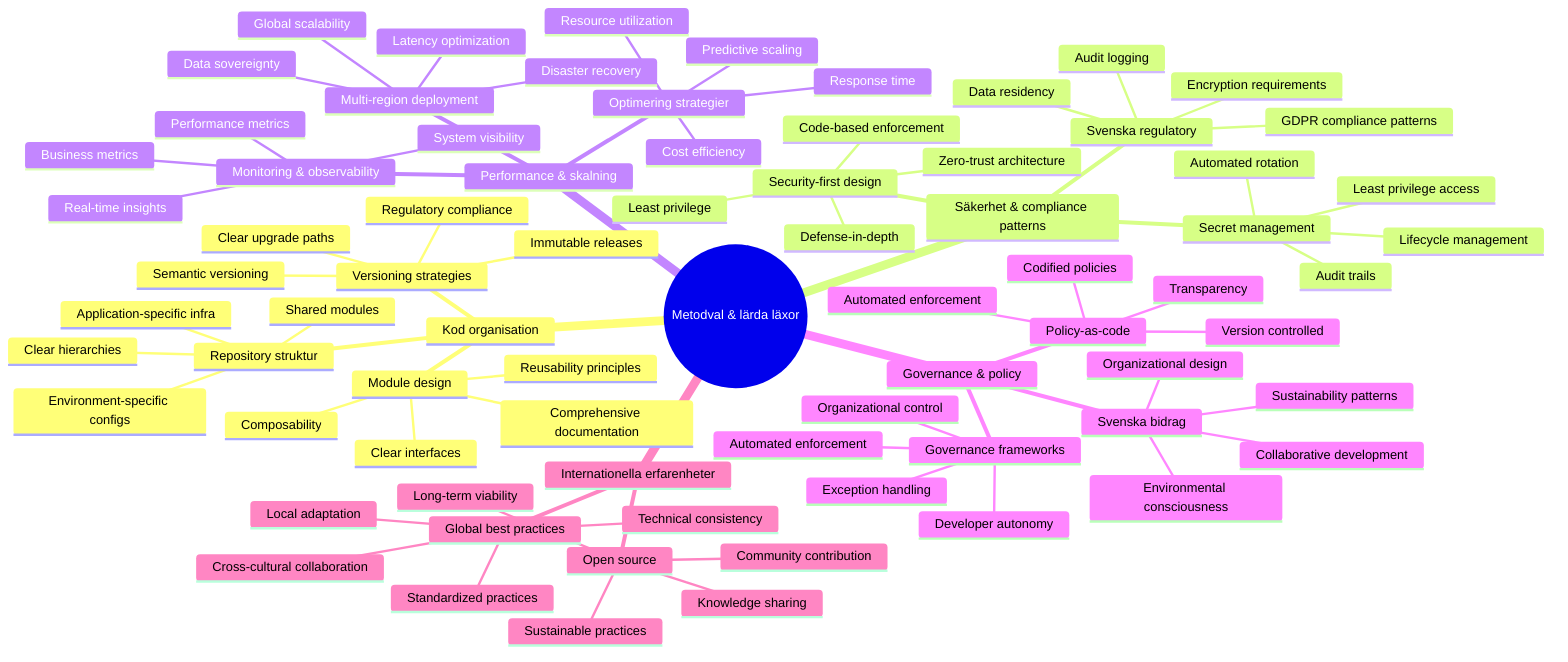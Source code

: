 mindmap
  root((Metodval & lärda läxor))
    Kod organisation
      Repository struktur
        Shared modules
        Environment-specific configs
        Application-specific infra
        Clear hierarchies
      Module design
        Reusability principles
        Composability
        Clear interfaces
        Comprehensive documentation
      Versioning strategies
        Semantic versioning
        Immutable releases
        Clear upgrade paths
        Regulatory compliance
    Säkerhet & compliance patterns
      Security-first design
        Defense-in-depth
        Least privilege
        Zero-trust architecture
        Code-based enforcement
      Svenska regulatory
        GDPR compliance patterns
        Data residency
        Encryption requirements
        Audit logging
      Secret management
        Automated rotation
        Audit trails
        Least privilege access
        Lifecycle management
    Performance & skalning
      Optimering strategier
        Cost efficiency
        Resource utilization
        Response time
        Predictive scaling
      Multi-region deployment
        Global scalability
        Data sovereignty
        Latency optimization
        Disaster recovery
      Monitoring & observability
        System visibility
        Real-time insights
        Performance metrics
        Business metrics
    Governance & policy
      Governance frameworks
        Developer autonomy
        Organizational control
        Automated enforcement
        Exception handling
      Policy-as-code
        Codified policies
        Version controlled
        Automated enforcement
        Transparency
      Svenska bidrag
        Organizational design
        Environmental consciousness
        Collaborative development
        Sustainability patterns
    Internationella erfarenheter
      Global best practices
        Cross-cultural collaboration
        Technical consistency
        Local adaptation
        Standardized practices
      Open source
        Community contribution
        Knowledge sharing
        Sustainable practices
        Long-term viability